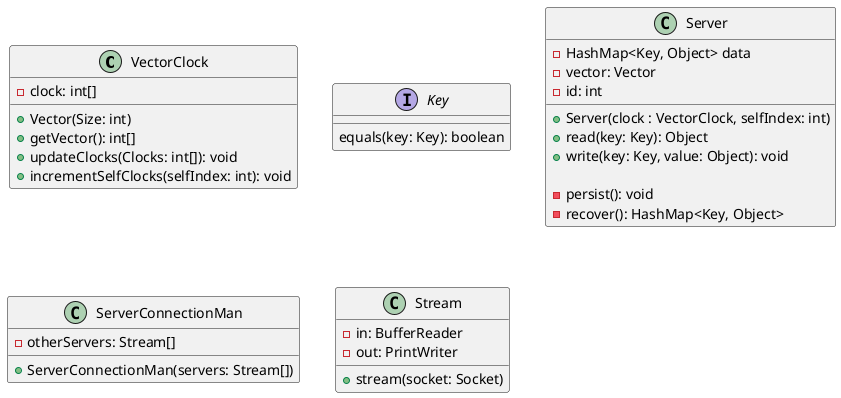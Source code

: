 @startuml design/class.puml

class VectorClock {
  - clock: int[]

  + Vector(Size: int)
  + getVector(): int[]
  + updateClocks(Clocks: int[]): void
  + incrementSelfClocks(selfIndex: int): void
}

interface Key {
  equals(key: Key): boolean
}

class Server {
  - HashMap<Key, Object> data
  - vector: Vector
  - id: int

  + Server(clock : VectorClock, selfIndex: int)
  + read(key: Key): Object
  + write(key: Key, value: Object): void

  - persist(): void
  - recover(): HashMap<Key, Object>
}

class ServerConnectionMan {
  - otherServers: Stream[]

  + ServerConnectionMan(servers: Stream[])
}

class Stream {
  - in: BufferReader
  - out: PrintWriter

  +stream(socket: Socket)
}


@enduml